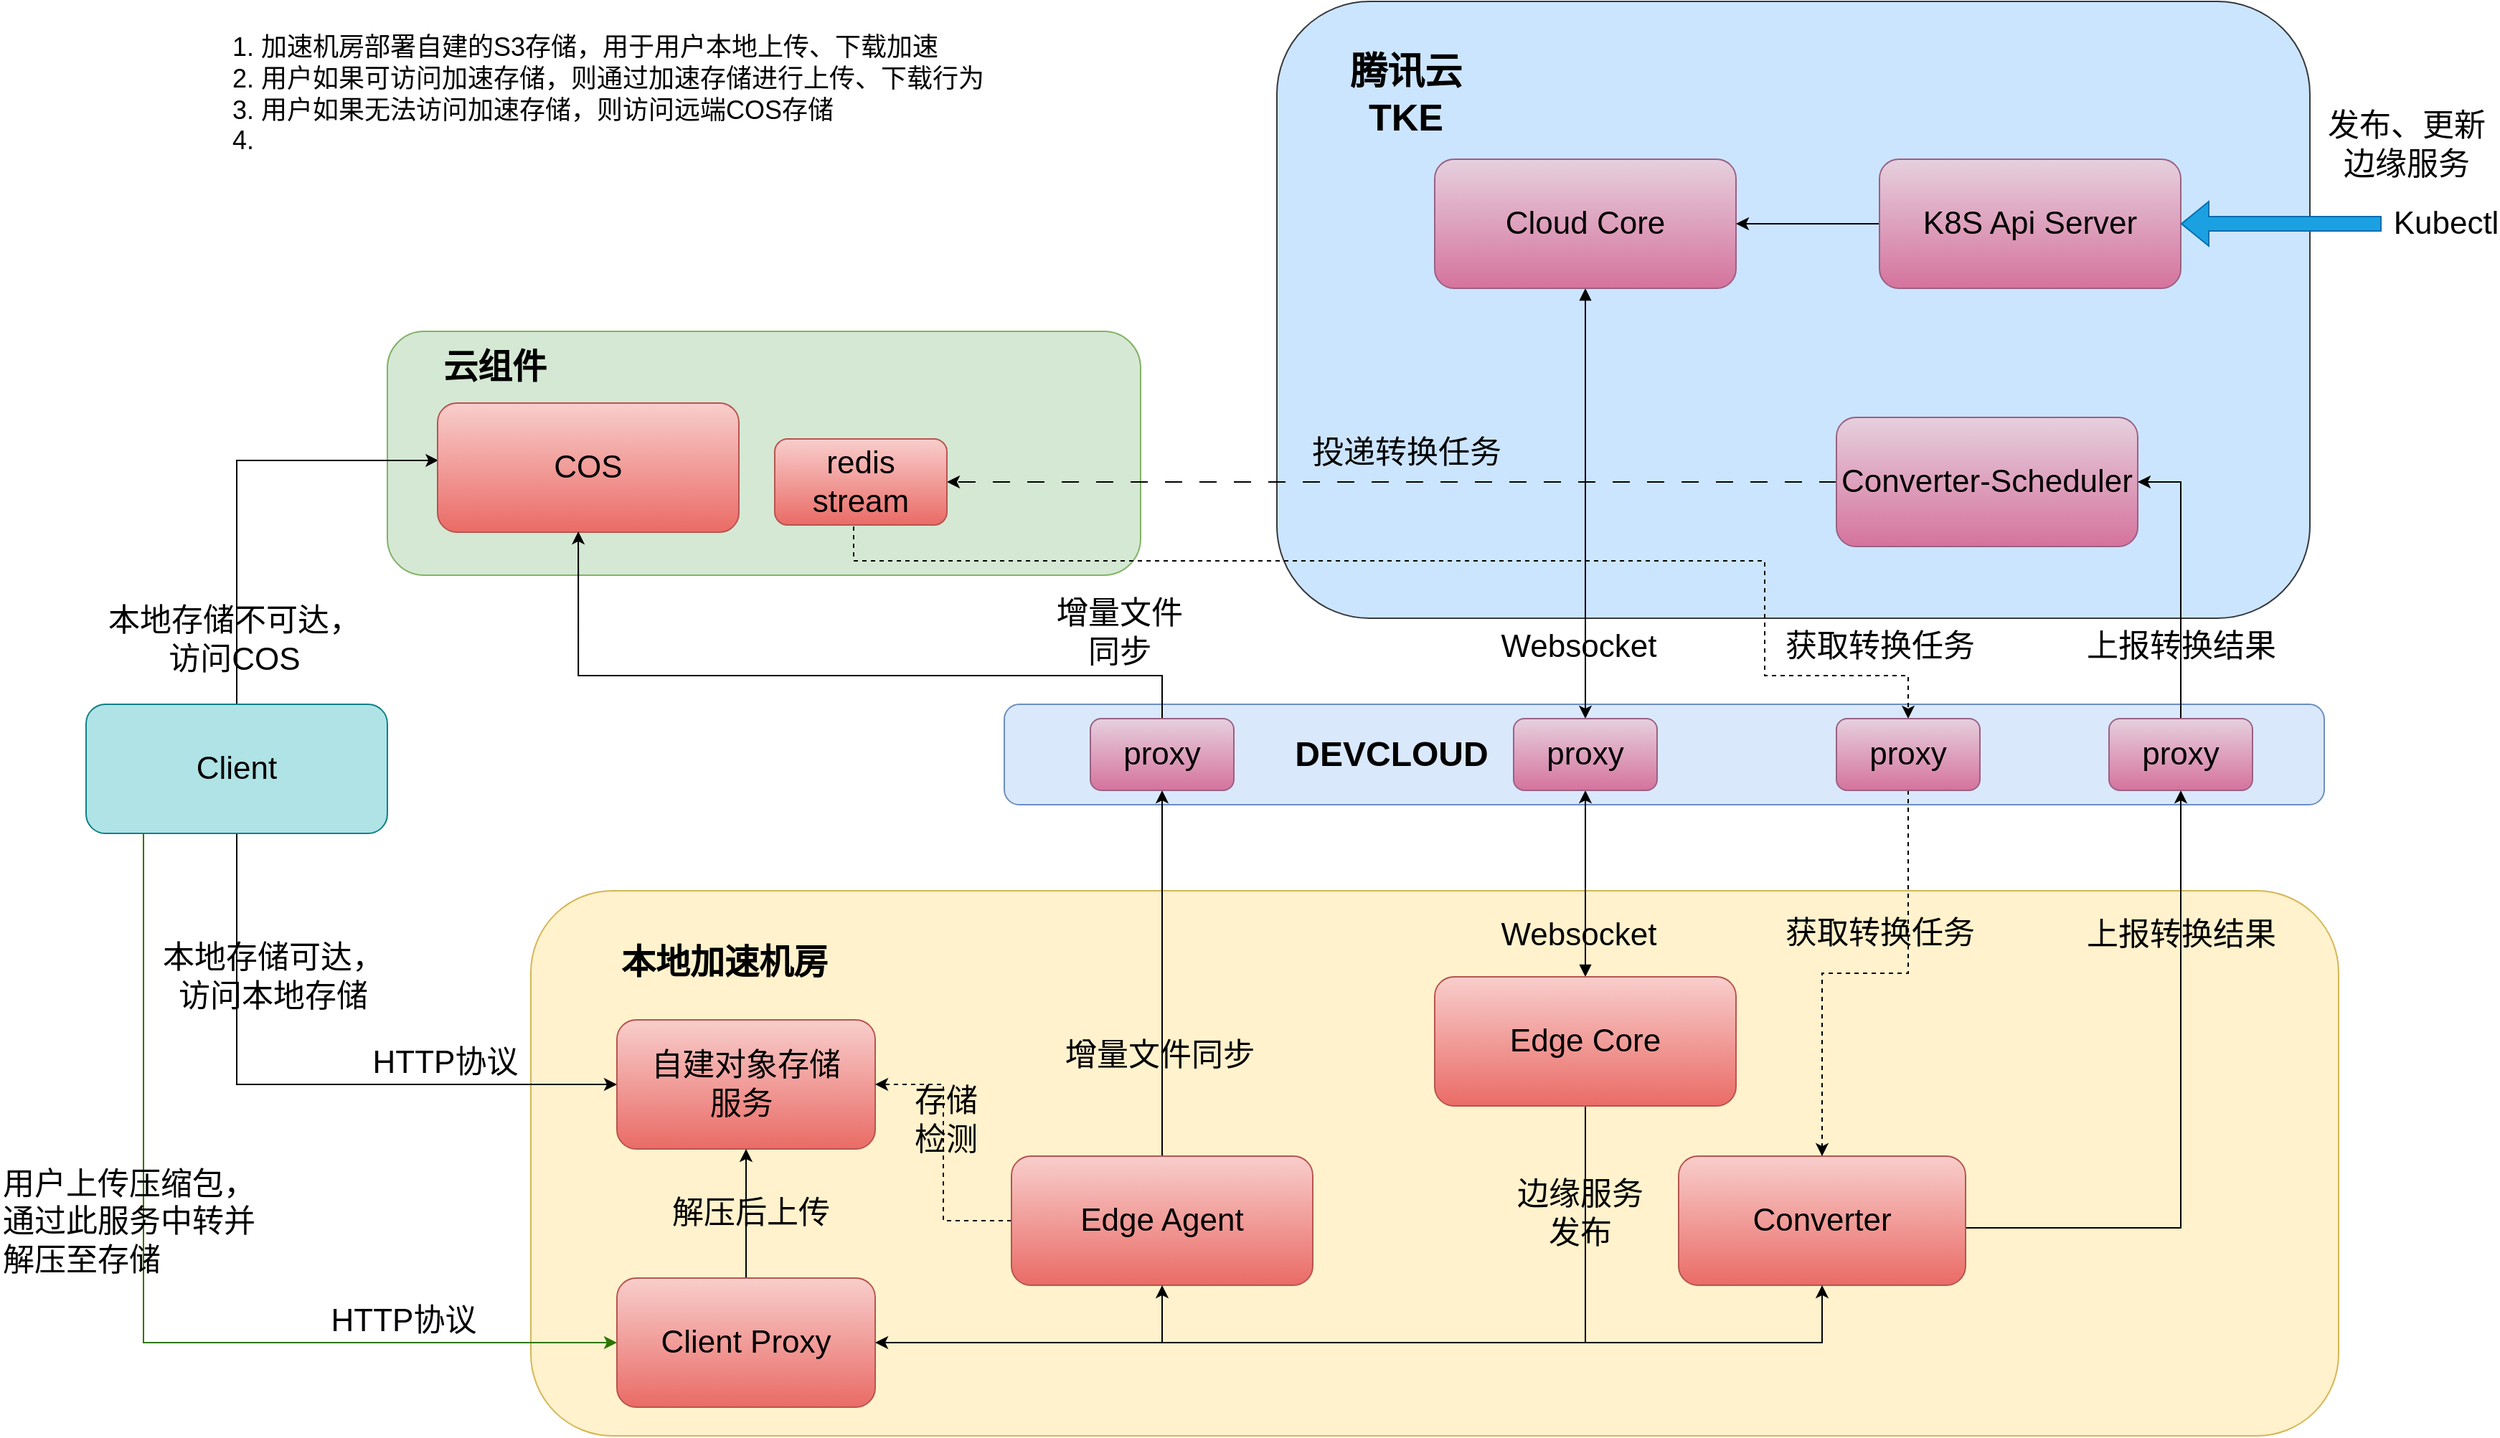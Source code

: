 <mxfile version="21.1.2" type="github">
  <diagram name="第 1 页" id="gfby3PmrfD_U8mLN3vST">
    <mxGraphModel dx="3088" dy="770" grid="1" gridSize="10" guides="1" tooltips="1" connect="1" arrows="1" fold="1" page="1" pageScale="1" pageWidth="827" pageHeight="1169" math="0" shadow="0">
      <root>
        <mxCell id="0" />
        <mxCell id="1" parent="0" />
        <mxCell id="IynW-cATV-pzJD-m26w4-99" value="" style="rounded=1;whiteSpace=wrap;html=1;fillColor=#cce5ff;strokeColor=#36393d;" parent="1" vertex="1">
          <mxGeometry x="-70" y="50" width="720" height="430" as="geometry" />
        </mxCell>
        <mxCell id="IynW-cATV-pzJD-m26w4-97" value="" style="rounded=1;whiteSpace=wrap;html=1;fillColor=#d5e8d4;strokeColor=#82b366;" parent="1" vertex="1">
          <mxGeometry x="-690" y="280" width="525" height="170" as="geometry" />
        </mxCell>
        <mxCell id="IynW-cATV-pzJD-m26w4-93" value="" style="rounded=1;whiteSpace=wrap;html=1;fillColor=#fff2cc;strokeColor=#d6b656;" parent="1" vertex="1">
          <mxGeometry x="-590" y="670" width="1260" height="380" as="geometry" />
        </mxCell>
        <mxCell id="IynW-cATV-pzJD-m26w4-91" value="" style="rounded=1;whiteSpace=wrap;html=1;fillColor=#dae8fc;strokeColor=#6c8ebf;" parent="1" vertex="1">
          <mxGeometry x="-260" y="540" width="920" height="70" as="geometry" />
        </mxCell>
        <mxCell id="IynW-cATV-pzJD-m26w4-64" style="edgeStyle=orthogonalEdgeStyle;rounded=0;orthogonalLoop=1;jettySize=auto;html=1;exitX=1;exitY=0.5;exitDx=0;exitDy=0;entryX=0.5;entryY=1;entryDx=0;entryDy=0;" parent="1" source="2hHQCEHZhG925bIhgHVo-1" target="IynW-cATV-pzJD-m26w4-73" edge="1">
          <mxGeometry relative="1" as="geometry">
            <mxPoint x="830" y="620" as="targetPoint" />
            <Array as="points">
              <mxPoint x="410" y="905" />
              <mxPoint x="560" y="905" />
            </Array>
          </mxGeometry>
        </mxCell>
        <mxCell id="8BzjSbciPG6FjHRtyO9h-1" value="&lt;font style=&quot;font-size: 22px;&quot;&gt;上报转换结果&lt;/font&gt;" style="edgeLabel;html=1;align=center;verticalAlign=middle;resizable=0;points=[];labelBackgroundColor=none;" vertex="1" connectable="0" parent="IynW-cATV-pzJD-m26w4-64">
          <mxGeometry x="0.307" y="-1" relative="1" as="geometry">
            <mxPoint x="-1" y="-59" as="offset" />
          </mxGeometry>
        </mxCell>
        <mxCell id="2hHQCEHZhG925bIhgHVo-1" value="Converter" style="rounded=1;whiteSpace=wrap;html=1;fontSize=22;fillColor=#f8cecc;gradientColor=#ea6b66;strokeColor=#b85450;" parent="1" vertex="1">
          <mxGeometry x="210" y="855" width="200" height="90" as="geometry" />
        </mxCell>
        <mxCell id="8BzjSbciPG6FjHRtyO9h-3" style="edgeStyle=orthogonalEdgeStyle;rounded=0;orthogonalLoop=1;jettySize=auto;html=1;exitX=0;exitY=0.5;exitDx=0;exitDy=0;dashed=1;dashPattern=12 12;" edge="1" parent="1" source="2hHQCEHZhG925bIhgHVo-2" target="2hHQCEHZhG925bIhgHVo-4">
          <mxGeometry relative="1" as="geometry" />
        </mxCell>
        <mxCell id="8BzjSbciPG6FjHRtyO9h-4" value="&lt;font style=&quot;font-size: 22px;&quot;&gt;投递转换任务&lt;/font&gt;" style="edgeLabel;html=1;align=center;verticalAlign=middle;resizable=0;points=[];labelBackgroundColor=none;" vertex="1" connectable="0" parent="8BzjSbciPG6FjHRtyO9h-3">
          <mxGeometry x="-0.161" y="-1" relative="1" as="geometry">
            <mxPoint x="-40" y="-19" as="offset" />
          </mxGeometry>
        </mxCell>
        <mxCell id="2hHQCEHZhG925bIhgHVo-2" value="Converter-Scheduler" style="rounded=1;whiteSpace=wrap;html=1;fontSize=22;fillColor=#e6d0de;gradientColor=#d5739d;strokeColor=#996185;" parent="1" vertex="1">
          <mxGeometry x="320" y="340" width="210" height="90" as="geometry" />
        </mxCell>
        <mxCell id="IynW-cATV-pzJD-m26w4-22" style="edgeStyle=orthogonalEdgeStyle;rounded=0;orthogonalLoop=1;jettySize=auto;html=1;entryX=0.5;entryY=0;entryDx=0;entryDy=0;dashed=1;exitX=0.5;exitY=1;exitDx=0;exitDy=0;" parent="1" source="2hHQCEHZhG925bIhgHVo-4" target="IynW-cATV-pzJD-m26w4-71" edge="1">
          <mxGeometry relative="1" as="geometry">
            <mxPoint x="380" y="500" as="targetPoint" />
            <Array as="points">
              <mxPoint x="-365" y="440" />
              <mxPoint x="270" y="440" />
              <mxPoint x="270" y="520" />
              <mxPoint x="370" y="520" />
            </Array>
          </mxGeometry>
        </mxCell>
        <mxCell id="2hHQCEHZhG925bIhgHVo-4" value="&lt;font style=&quot;font-size: 22px;&quot;&gt;redis stream&lt;/font&gt;" style="rounded=1;whiteSpace=wrap;html=1;fillColor=#f8cecc;gradientColor=#ea6b66;strokeColor=#b85450;" parent="1" vertex="1">
          <mxGeometry x="-420" y="355" width="120" height="60" as="geometry" />
        </mxCell>
        <mxCell id="2hHQCEHZhG925bIhgHVo-6" value="自建对象存储&lt;br&gt;服务&lt;span style=&quot;white-space: pre; font-size: 22px;&quot;&gt; &lt;/span&gt;" style="rounded=1;whiteSpace=wrap;html=1;fontSize=22;fillColor=#f8cecc;gradientColor=#ea6b66;strokeColor=#b85450;" parent="1" vertex="1">
          <mxGeometry x="-530" y="760" width="180" height="90" as="geometry" />
        </mxCell>
        <mxCell id="IynW-cATV-pzJD-m26w4-52" style="edgeStyle=orthogonalEdgeStyle;rounded=0;orthogonalLoop=1;jettySize=auto;html=1;exitX=0.5;exitY=1;exitDx=0;exitDy=0;entryX=0;entryY=0.5;entryDx=0;entryDy=0;" parent="1" source="2hHQCEHZhG925bIhgHVo-8" target="2hHQCEHZhG925bIhgHVo-6" edge="1">
          <mxGeometry relative="1" as="geometry" />
        </mxCell>
        <mxCell id="IynW-cATV-pzJD-m26w4-53" value="&lt;font style=&quot;font-size: 22px;&quot;&gt;本地存储可达，&lt;br&gt;访问本地存储&lt;/font&gt;" style="edgeLabel;html=1;align=center;verticalAlign=middle;resizable=0;points=[];labelBackgroundColor=none;" parent="IynW-cATV-pzJD-m26w4-52" vertex="1" connectable="0">
          <mxGeometry x="-0.518" y="-1" relative="1" as="geometry">
            <mxPoint x="26" y="-6" as="offset" />
          </mxGeometry>
        </mxCell>
        <mxCell id="8BzjSbciPG6FjHRtyO9h-2" value="&lt;font style=&quot;font-size: 22px;&quot;&gt;HTTP协议&lt;/font&gt;" style="edgeLabel;html=1;align=center;verticalAlign=middle;resizable=0;points=[];labelBackgroundColor=none;" vertex="1" connectable="0" parent="IynW-cATV-pzJD-m26w4-52">
          <mxGeometry x="0.723" y="2" relative="1" as="geometry">
            <mxPoint x="-59" y="-13" as="offset" />
          </mxGeometry>
        </mxCell>
        <mxCell id="IynW-cATV-pzJD-m26w4-83" style="edgeStyle=orthogonalEdgeStyle;rounded=0;orthogonalLoop=1;jettySize=auto;html=1;exitX=0.5;exitY=0;exitDx=0;exitDy=0;entryX=0.003;entryY=0.444;entryDx=0;entryDy=0;entryPerimeter=0;" parent="1" source="2hHQCEHZhG925bIhgHVo-8" target="2hHQCEHZhG925bIhgHVo-9" edge="1">
          <mxGeometry relative="1" as="geometry" />
        </mxCell>
        <mxCell id="IynW-cATV-pzJD-m26w4-84" value="&lt;font style=&quot;font-size: 22px;&quot;&gt;本地存储不可达，&lt;br style=&quot;border-color: var(--border-color);&quot;&gt;访问COS&lt;/font&gt;" style="edgeLabel;html=1;align=center;verticalAlign=middle;resizable=0;points=[];labelBackgroundColor=none;" parent="IynW-cATV-pzJD-m26w4-83" vertex="1" connectable="0">
          <mxGeometry x="-0.709" y="2" relative="1" as="geometry">
            <mxPoint as="offset" />
          </mxGeometry>
        </mxCell>
        <mxCell id="8BzjSbciPG6FjHRtyO9h-8" style="edgeStyle=orthogonalEdgeStyle;rounded=0;orthogonalLoop=1;jettySize=auto;html=1;exitX=0.25;exitY=1;exitDx=0;exitDy=0;entryX=0;entryY=0.5;entryDx=0;entryDy=0;fillColor=#60a917;strokeColor=#2D7600;" edge="1" parent="1" source="2hHQCEHZhG925bIhgHVo-8" target="8BzjSbciPG6FjHRtyO9h-6">
          <mxGeometry relative="1" as="geometry">
            <Array as="points">
              <mxPoint x="-860" y="630" />
              <mxPoint x="-860" y="985" />
            </Array>
          </mxGeometry>
        </mxCell>
        <mxCell id="8BzjSbciPG6FjHRtyO9h-10" value="&lt;font style=&quot;font-size: 22px;&quot;&gt;HTTP协议&lt;/font&gt;" style="edgeLabel;html=1;align=center;verticalAlign=middle;resizable=0;points=[];" vertex="1" connectable="0" parent="8BzjSbciPG6FjHRtyO9h-8">
          <mxGeometry x="0.462" y="3" relative="1" as="geometry">
            <mxPoint x="38" y="-12" as="offset" />
          </mxGeometry>
        </mxCell>
        <mxCell id="2hHQCEHZhG925bIhgHVo-8" value="&lt;font style=&quot;font-size: 22px;&quot;&gt;Client&lt;/font&gt;" style="rounded=1;whiteSpace=wrap;html=1;fillColor=#b0e3e6;strokeColor=#0e8088;" parent="1" vertex="1">
          <mxGeometry x="-900" y="540" width="210" height="90" as="geometry" />
        </mxCell>
        <mxCell id="2hHQCEHZhG925bIhgHVo-9" value="&lt;font style=&quot;font-size: 22px;&quot;&gt;COS&lt;/font&gt;" style="rounded=1;whiteSpace=wrap;html=1;fillColor=#f8cecc;gradientColor=#ea6b66;strokeColor=#b85450;" parent="1" vertex="1">
          <mxGeometry x="-655" y="330" width="210" height="90" as="geometry" />
        </mxCell>
        <mxCell id="IynW-cATV-pzJD-m26w4-38" style="edgeStyle=orthogonalEdgeStyle;rounded=0;orthogonalLoop=1;jettySize=auto;html=1;exitX=0.5;exitY=0;exitDx=0;exitDy=0;entryX=0.467;entryY=0.994;entryDx=0;entryDy=0;entryPerimeter=0;" parent="1" source="IynW-cATV-pzJD-m26w4-43" target="2hHQCEHZhG925bIhgHVo-9" edge="1">
          <mxGeometry relative="1" as="geometry">
            <Array as="points">
              <mxPoint x="-150" y="520" />
              <mxPoint x="-557" y="520" />
            </Array>
          </mxGeometry>
        </mxCell>
        <mxCell id="IynW-cATV-pzJD-m26w4-39" value="&lt;font style=&quot;font-size: 22px;&quot;&gt;增量文件&lt;br&gt;同步&lt;/font&gt;" style="edgeLabel;html=1;align=center;verticalAlign=middle;resizable=0;points=[];labelBackgroundColor=none;" parent="IynW-cATV-pzJD-m26w4-38" vertex="1" connectable="0">
          <mxGeometry x="0.548" y="3" relative="1" as="geometry">
            <mxPoint x="356" y="-33" as="offset" />
          </mxGeometry>
        </mxCell>
        <mxCell id="IynW-cATV-pzJD-m26w4-45" style="edgeStyle=orthogonalEdgeStyle;rounded=0;orthogonalLoop=1;jettySize=auto;html=1;exitX=0.5;exitY=0;exitDx=0;exitDy=0;entryX=0.5;entryY=1;entryDx=0;entryDy=0;" parent="1" source="2hHQCEHZhG925bIhgHVo-10" target="IynW-cATV-pzJD-m26w4-43" edge="1">
          <mxGeometry relative="1" as="geometry" />
        </mxCell>
        <mxCell id="IynW-cATV-pzJD-m26w4-88" value="&lt;font style=&quot;font-size: 22px;&quot;&gt;增量文件同步&lt;/font&gt;" style="edgeLabel;html=1;align=center;verticalAlign=middle;resizable=0;points=[];labelBackgroundColor=none;" parent="IynW-cATV-pzJD-m26w4-45" vertex="1" connectable="0">
          <mxGeometry x="-0.45" y="2" relative="1" as="geometry">
            <mxPoint as="offset" />
          </mxGeometry>
        </mxCell>
        <mxCell id="IynW-cATV-pzJD-m26w4-94" style="edgeStyle=orthogonalEdgeStyle;rounded=0;orthogonalLoop=1;jettySize=auto;html=1;exitX=0;exitY=0.5;exitDx=0;exitDy=0;entryX=1;entryY=0.5;entryDx=0;entryDy=0;dashed=1;" parent="1" source="2hHQCEHZhG925bIhgHVo-10" target="2hHQCEHZhG925bIhgHVo-6" edge="1">
          <mxGeometry relative="1" as="geometry" />
        </mxCell>
        <mxCell id="IynW-cATV-pzJD-m26w4-95" value="&lt;font style=&quot;font-size: 22px;&quot;&gt;存储&lt;br&gt;检测&lt;/font&gt;" style="edgeLabel;html=1;align=center;verticalAlign=middle;resizable=0;points=[];labelBackgroundColor=none;" parent="IynW-cATV-pzJD-m26w4-94" vertex="1" connectable="0">
          <mxGeometry x="0.239" y="-1" relative="1" as="geometry">
            <mxPoint as="offset" />
          </mxGeometry>
        </mxCell>
        <mxCell id="2hHQCEHZhG925bIhgHVo-10" value="Edge Agent" style="rounded=1;whiteSpace=wrap;html=1;fontSize=22;fillColor=#f8cecc;gradientColor=#ea6b66;strokeColor=#b85450;" parent="1" vertex="1">
          <mxGeometry x="-255" y="855" width="210" height="90" as="geometry" />
        </mxCell>
        <mxCell id="IynW-cATV-pzJD-m26w4-6" value="" style="edgeStyle=orthogonalEdgeStyle;rounded=0;orthogonalLoop=1;jettySize=auto;html=1;startArrow=block;startFill=1;entryX=0.5;entryY=0;entryDx=0;entryDy=0;" parent="1" source="IynW-cATV-pzJD-m26w4-1" target="IynW-cATV-pzJD-m26w4-70" edge="1">
          <mxGeometry relative="1" as="geometry">
            <mxPoint x="120" y="430" as="targetPoint" />
          </mxGeometry>
        </mxCell>
        <mxCell id="IynW-cATV-pzJD-m26w4-1" value="Cloud Core" style="rounded=1;whiteSpace=wrap;html=1;fontSize=22;fillColor=#e6d0de;gradientColor=#d5739d;strokeColor=#996185;" parent="1" vertex="1">
          <mxGeometry x="40" y="160" width="210" height="90" as="geometry" />
        </mxCell>
        <mxCell id="IynW-cATV-pzJD-m26w4-4" style="edgeStyle=orthogonalEdgeStyle;rounded=0;orthogonalLoop=1;jettySize=auto;html=1;exitX=0.5;exitY=0;exitDx=0;exitDy=0;entryX=0.5;entryY=1;entryDx=0;entryDy=0;strokeColor=default;startArrow=block;startFill=1;" parent="1" source="IynW-cATV-pzJD-m26w4-2" target="IynW-cATV-pzJD-m26w4-70" edge="1">
          <mxGeometry relative="1" as="geometry">
            <mxPoint x="110" y="595" as="targetPoint" />
          </mxGeometry>
        </mxCell>
        <mxCell id="IynW-cATV-pzJD-m26w4-87" value="&lt;font style=&quot;font-size: 22px;&quot;&gt;Websocket&lt;/font&gt;" style="edgeLabel;html=1;align=center;verticalAlign=middle;resizable=0;points=[];labelBackgroundColor=none;" parent="IynW-cATV-pzJD-m26w4-4" vertex="1" connectable="0">
          <mxGeometry x="0.072" relative="1" as="geometry">
            <mxPoint x="-5" y="40" as="offset" />
          </mxGeometry>
        </mxCell>
        <mxCell id="IynW-cATV-pzJD-m26w4-27" style="edgeStyle=orthogonalEdgeStyle;rounded=0;orthogonalLoop=1;jettySize=auto;html=1;exitX=0.5;exitY=1;exitDx=0;exitDy=0;startArrow=none;entryX=0.5;entryY=1;entryDx=0;entryDy=0;" parent="1" source="IynW-cATV-pzJD-m26w4-2" target="2hHQCEHZhG925bIhgHVo-10" edge="1">
          <mxGeometry relative="1" as="geometry">
            <mxPoint x="110" y="945" as="sourcePoint" />
            <mxPoint x="-200" y="915" as="targetPoint" />
            <Array as="points">
              <mxPoint x="145" y="985" />
              <mxPoint x="-150" y="985" />
            </Array>
          </mxGeometry>
        </mxCell>
        <mxCell id="IynW-cATV-pzJD-m26w4-60" style="edgeStyle=orthogonalEdgeStyle;rounded=0;orthogonalLoop=1;jettySize=auto;html=1;exitX=0.5;exitY=1;exitDx=0;exitDy=0;" parent="1" source="IynW-cATV-pzJD-m26w4-2" target="2hHQCEHZhG925bIhgHVo-1" edge="1">
          <mxGeometry relative="1" as="geometry">
            <Array as="points">
              <mxPoint x="145" y="985" />
              <mxPoint x="310" y="985" />
            </Array>
          </mxGeometry>
        </mxCell>
        <mxCell id="IynW-cATV-pzJD-m26w4-61" value="&lt;font style=&quot;font-size: 22px;&quot;&gt;边缘服务&lt;br&gt;发布&lt;/font&gt;" style="edgeLabel;html=1;align=center;verticalAlign=middle;resizable=0;points=[];labelBackgroundColor=none;" parent="IynW-cATV-pzJD-m26w4-60" vertex="1" connectable="0">
          <mxGeometry x="-0.596" y="-4" relative="1" as="geometry">
            <mxPoint as="offset" />
          </mxGeometry>
        </mxCell>
        <mxCell id="8BzjSbciPG6FjHRtyO9h-15" style="edgeStyle=orthogonalEdgeStyle;rounded=0;orthogonalLoop=1;jettySize=auto;html=1;exitX=0.5;exitY=1;exitDx=0;exitDy=0;entryX=1;entryY=0.5;entryDx=0;entryDy=0;" edge="1" parent="1" source="IynW-cATV-pzJD-m26w4-2" target="8BzjSbciPG6FjHRtyO9h-6">
          <mxGeometry relative="1" as="geometry" />
        </mxCell>
        <mxCell id="IynW-cATV-pzJD-m26w4-2" value="Edge Core" style="rounded=1;whiteSpace=wrap;html=1;fontSize=22;fillColor=#f8cecc;gradientColor=#ea6b66;strokeColor=#b85450;" parent="1" vertex="1">
          <mxGeometry x="40" y="730" width="210" height="90" as="geometry" />
        </mxCell>
        <mxCell id="IynW-cATV-pzJD-m26w4-16" style="edgeStyle=orthogonalEdgeStyle;rounded=0;orthogonalLoop=1;jettySize=auto;html=1;entryX=1;entryY=0.5;entryDx=0;entryDy=0;" parent="1" source="IynW-cATV-pzJD-m26w4-3" target="IynW-cATV-pzJD-m26w4-1" edge="1">
          <mxGeometry relative="1" as="geometry" />
        </mxCell>
        <mxCell id="IynW-cATV-pzJD-m26w4-23" style="edgeStyle=orthogonalEdgeStyle;rounded=0;orthogonalLoop=1;jettySize=auto;html=1;exitX=0.5;exitY=1;exitDx=0;exitDy=0;entryX=0.5;entryY=0;entryDx=0;entryDy=0;dashed=1;" parent="1" source="IynW-cATV-pzJD-m26w4-71" target="2hHQCEHZhG925bIhgHVo-1" edge="1">
          <mxGeometry relative="1" as="geometry">
            <mxPoint x="370" y="665" as="sourcePoint" />
          </mxGeometry>
        </mxCell>
        <mxCell id="IynW-cATV-pzJD-m26w4-24" value="&lt;font style=&quot;font-size: 22px;&quot;&gt;获取转换任务&lt;/font&gt;" style="edgeLabel;html=1;align=center;verticalAlign=middle;resizable=0;points=[];labelBackgroundColor=none;" parent="IynW-cATV-pzJD-m26w4-23" vertex="1" connectable="0">
          <mxGeometry x="-0.6" y="1" relative="1" as="geometry">
            <mxPoint x="-21" y="37" as="offset" />
          </mxGeometry>
        </mxCell>
        <mxCell id="IynW-cATV-pzJD-m26w4-43" value="proxy" style="rounded=1;whiteSpace=wrap;html=1;fontSize=22;fillColor=#e6d0de;gradientColor=#d5739d;strokeColor=#996185;" parent="1" vertex="1">
          <mxGeometry x="-200" y="550" width="100" height="50" as="geometry" />
        </mxCell>
        <mxCell id="IynW-cATV-pzJD-m26w4-66" style="edgeStyle=orthogonalEdgeStyle;rounded=0;orthogonalLoop=1;jettySize=auto;html=1;exitX=0.5;exitY=0;exitDx=0;exitDy=0;entryX=1;entryY=0.5;entryDx=0;entryDy=0;" parent="1" source="IynW-cATV-pzJD-m26w4-73" target="2hHQCEHZhG925bIhgHVo-2" edge="1">
          <mxGeometry relative="1" as="geometry">
            <mxPoint x="830" y="510" as="sourcePoint" />
          </mxGeometry>
        </mxCell>
        <mxCell id="IynW-cATV-pzJD-m26w4-70" value="proxy" style="rounded=1;whiteSpace=wrap;html=1;fontSize=22;fillColor=#e6d0de;gradientColor=#d5739d;strokeColor=#996185;" parent="1" vertex="1">
          <mxGeometry x="95" y="550" width="100" height="50" as="geometry" />
        </mxCell>
        <mxCell id="IynW-cATV-pzJD-m26w4-71" value="proxy" style="rounded=1;whiteSpace=wrap;html=1;fontSize=22;fillColor=#e6d0de;gradientColor=#d5739d;strokeColor=#996185;" parent="1" vertex="1">
          <mxGeometry x="320" y="550" width="100" height="50" as="geometry" />
        </mxCell>
        <mxCell id="IynW-cATV-pzJD-m26w4-73" value="proxy" style="rounded=1;whiteSpace=wrap;html=1;fontSize=22;fillColor=#e6d0de;gradientColor=#d5739d;strokeColor=#996185;" parent="1" vertex="1">
          <mxGeometry x="510" y="550" width="100" height="50" as="geometry" />
        </mxCell>
        <mxCell id="IynW-cATV-pzJD-m26w4-77" value="" style="group;fontSize=22;" parent="1" vertex="1" connectable="0">
          <mxGeometry x="350" y="160" width="410" height="90" as="geometry" />
        </mxCell>
        <mxCell id="IynW-cATV-pzJD-m26w4-3" value="&lt;font style=&quot;font-size: 22px;&quot;&gt;K8S Api Server&lt;/font&gt;" style="rounded=1;whiteSpace=wrap;html=1;fillColor=#e6d0de;gradientColor=#d5739d;strokeColor=#996185;" parent="IynW-cATV-pzJD-m26w4-77" vertex="1">
          <mxGeometry width="210" height="90" as="geometry" />
        </mxCell>
        <mxCell id="IynW-cATV-pzJD-m26w4-12" value="" style="shape=flexArrow;endArrow=classic;html=1;rounded=0;entryX=1;entryY=0.5;entryDx=0;entryDy=0;fillColor=#1ba1e2;strokeColor=#006EAF;" parent="IynW-cATV-pzJD-m26w4-77" target="IynW-cATV-pzJD-m26w4-3" edge="1">
          <mxGeometry width="50" height="50" relative="1" as="geometry">
            <mxPoint x="350" y="45" as="sourcePoint" />
            <mxPoint x="-90" y="130" as="targetPoint" />
          </mxGeometry>
        </mxCell>
        <mxCell id="IynW-cATV-pzJD-m26w4-13" value="&lt;font style=&quot;font-size: 22px;&quot;&gt;Kubectl&lt;/font&gt;" style="text;html=1;strokeColor=none;fillColor=none;align=center;verticalAlign=middle;whiteSpace=wrap;rounded=0;" parent="IynW-cATV-pzJD-m26w4-77" vertex="1">
          <mxGeometry x="365" y="30" width="60" height="30" as="geometry" />
        </mxCell>
        <mxCell id="IynW-cATV-pzJD-m26w4-92" value="&lt;font style=&quot;font-size: 24px;&quot;&gt;&lt;b&gt;DEVCLOUD&lt;/b&gt;&lt;/font&gt;" style="text;html=1;strokeColor=none;fillColor=none;align=center;verticalAlign=middle;whiteSpace=wrap;rounded=0;" parent="1" vertex="1">
          <mxGeometry x="-20" y="560" width="60" height="30" as="geometry" />
        </mxCell>
        <mxCell id="IynW-cATV-pzJD-m26w4-96" value="&lt;font style=&quot;font-size: 24px;&quot;&gt;&lt;b&gt;本地加速机房&lt;/b&gt;&lt;/font&gt;" style="text;html=1;strokeColor=none;fillColor=none;align=center;verticalAlign=middle;whiteSpace=wrap;rounded=0;" parent="1" vertex="1">
          <mxGeometry x="-560" y="710" width="210" height="20" as="geometry" />
        </mxCell>
        <mxCell id="IynW-cATV-pzJD-m26w4-98" value="&lt;span style=&quot;font-size: 24px;&quot;&gt;&lt;b&gt;云组件&lt;/b&gt;&lt;/span&gt;" style="text;html=1;strokeColor=none;fillColor=none;align=center;verticalAlign=middle;whiteSpace=wrap;rounded=0;" parent="1" vertex="1">
          <mxGeometry x="-665" y="290" width="100" height="30" as="geometry" />
        </mxCell>
        <mxCell id="IynW-cATV-pzJD-m26w4-100" value="&lt;span style=&quot;font-size: 26px;&quot;&gt;&lt;b&gt;腾讯云TKE&lt;/b&gt;&lt;/span&gt;" style="text;html=1;strokeColor=none;fillColor=none;align=center;verticalAlign=middle;whiteSpace=wrap;rounded=0;" parent="1" vertex="1">
          <mxGeometry x="-40" y="100" width="120" height="30" as="geometry" />
        </mxCell>
        <mxCell id="IynW-cATV-pzJD-m26w4-14" value="&lt;font style=&quot;font-size: 22px;&quot;&gt;发布、更新边缘服务&lt;/font&gt;" style="text;html=1;strokeColor=none;fillColor=none;align=center;verticalAlign=middle;whiteSpace=wrap;rounded=0;" parent="1" vertex="1">
          <mxGeometry x="660" y="130" width="115" height="40" as="geometry" />
        </mxCell>
        <mxCell id="8BzjSbciPG6FjHRtyO9h-13" style="edgeStyle=orthogonalEdgeStyle;rounded=0;orthogonalLoop=1;jettySize=auto;html=1;exitX=0.5;exitY=0;exitDx=0;exitDy=0;" edge="1" parent="1" source="8BzjSbciPG6FjHRtyO9h-6" target="2hHQCEHZhG925bIhgHVo-6">
          <mxGeometry relative="1" as="geometry" />
        </mxCell>
        <mxCell id="8BzjSbciPG6FjHRtyO9h-14" value="&lt;font style=&quot;font-size: 22px;&quot;&gt;解压后上传&lt;/font&gt;" style="edgeLabel;html=1;align=center;verticalAlign=middle;resizable=0;points=[];labelBackgroundColor=none;" vertex="1" connectable="0" parent="8BzjSbciPG6FjHRtyO9h-13">
          <mxGeometry y="-3" relative="1" as="geometry">
            <mxPoint as="offset" />
          </mxGeometry>
        </mxCell>
        <mxCell id="8BzjSbciPG6FjHRtyO9h-6" value="Client Proxy" style="rounded=1;whiteSpace=wrap;html=1;fontSize=22;fillColor=#f8cecc;gradientColor=#ea6b66;strokeColor=#b85450;" vertex="1" parent="1">
          <mxGeometry x="-530" y="940" width="180" height="90" as="geometry" />
        </mxCell>
        <mxCell id="8BzjSbciPG6FjHRtyO9h-11" value="&lt;span style=&quot;font-size: 22px;&quot;&gt;用户上传压缩包，通过此服务中转并解压至存储&lt;/span&gt;" style="text;whiteSpace=wrap;html=1;" vertex="1" parent="1">
          <mxGeometry x="-960" y="855" width="190" height="80" as="geometry" />
        </mxCell>
        <mxCell id="8BzjSbciPG6FjHRtyO9h-17" value="&lt;font style=&quot;font-size: 22px;&quot;&gt;Websocket&lt;/font&gt;" style="edgeLabel;html=1;align=center;verticalAlign=middle;resizable=0;points=[];labelBackgroundColor=none;" vertex="1" connectable="0" parent="1">
          <mxGeometry x="140" y="500" as="geometry" />
        </mxCell>
        <mxCell id="8BzjSbciPG6FjHRtyO9h-18" value="&lt;font style=&quot;font-size: 22px;&quot;&gt;获取转换任务&lt;/font&gt;" style="edgeLabel;html=1;align=center;verticalAlign=middle;resizable=0;points=[];labelBackgroundColor=none;" vertex="1" connectable="0" parent="1">
          <mxGeometry x="350" y="500" as="geometry" />
        </mxCell>
        <mxCell id="8BzjSbciPG6FjHRtyO9h-19" value="&lt;font style=&quot;font-size: 22px;&quot;&gt;上报转换结果&lt;/font&gt;" style="edgeLabel;html=1;align=center;verticalAlign=middle;resizable=0;points=[];labelBackgroundColor=none;" vertex="1" connectable="0" parent="1">
          <mxGeometry x="560" y="500" as="geometry" />
        </mxCell>
        <mxCell id="8BzjSbciPG6FjHRtyO9h-20" value="&lt;font style=&quot;font-size: 18px;&quot;&gt;1. 加速机房部署自建的S3存储，用于用户本地上传、下载加速&lt;br&gt;2. 用户如果可访问加速存储，则通过加速存储进行上传、下载行为&lt;br&gt;3. 用户如果无法访问加速存储，则访问远端COS存储&lt;br&gt;4.&amp;nbsp;&lt;br&gt;&lt;/font&gt;" style="text;html=1;strokeColor=none;fillColor=none;align=left;verticalAlign=middle;whiteSpace=wrap;rounded=0;" vertex="1" parent="1">
          <mxGeometry x="-800" y="60" width="540" height="110" as="geometry" />
        </mxCell>
      </root>
    </mxGraphModel>
  </diagram>
</mxfile>
